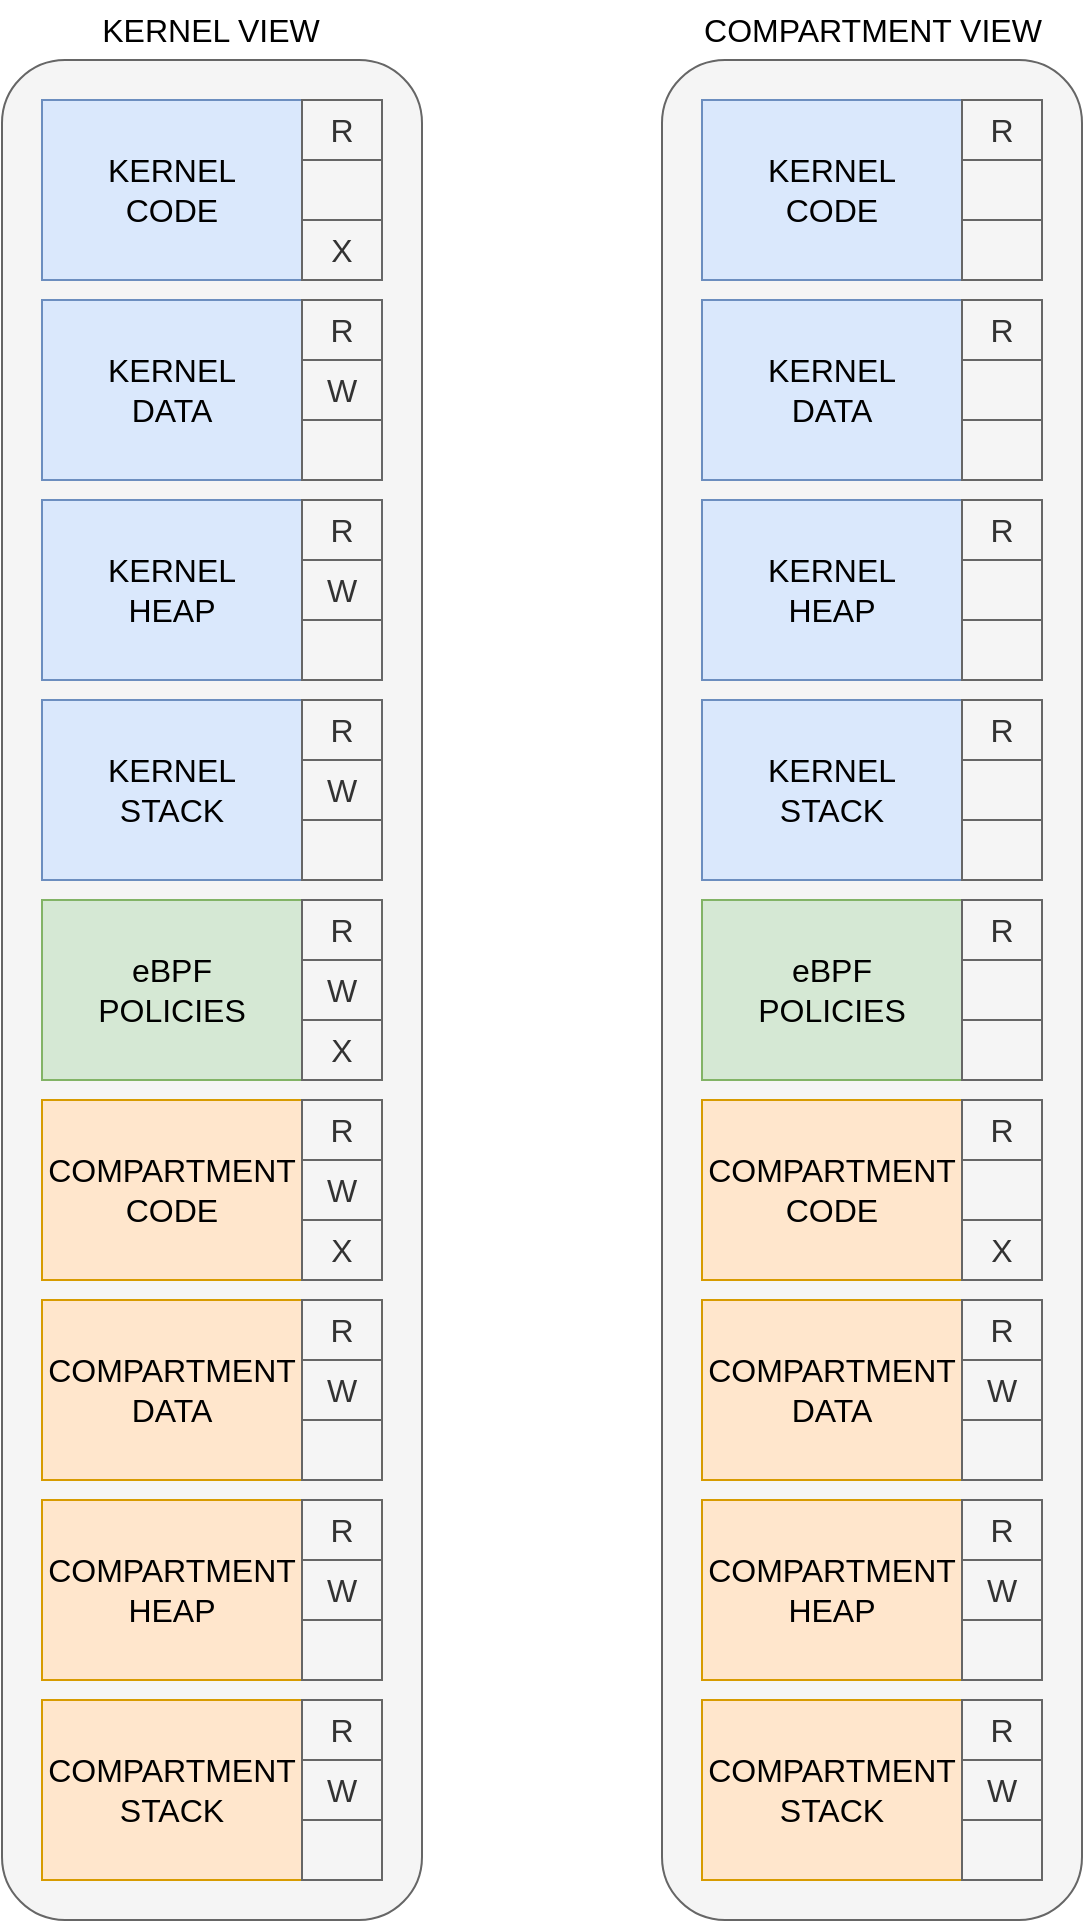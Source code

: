 <mxfile version="21.6.8" type="device">
  <diagram name="Page-1" id="WeBGcMQT987jbfOJuphy">
    <mxGraphModel dx="1591" dy="1467" grid="1" gridSize="10" guides="1" tooltips="1" connect="1" arrows="1" fold="1" page="1" pageScale="1" pageWidth="850" pageHeight="1100" math="0" shadow="0">
      <root>
        <mxCell id="0" />
        <mxCell id="1" parent="0" />
        <mxCell id="DPH_zajwrwpJy-JUCBTz-1" value="" style="rounded=1;whiteSpace=wrap;html=1;fontSize=16;fillColor=#f5f5f5;fontColor=#333333;strokeColor=#666666;" vertex="1" parent="1">
          <mxGeometry x="160" y="120" width="210" height="930" as="geometry" />
        </mxCell>
        <mxCell id="DPH_zajwrwpJy-JUCBTz-2" value="KERNEL&lt;br style=&quot;font-size: 16px;&quot;&gt;CODE" style="rounded=0;whiteSpace=wrap;html=1;fontSize=16;fillColor=#dae8fc;strokeColor=#6c8ebf;" vertex="1" parent="1">
          <mxGeometry x="180" y="140" width="130" height="90" as="geometry" />
        </mxCell>
        <mxCell id="DPH_zajwrwpJy-JUCBTz-3" value="R" style="rounded=0;whiteSpace=wrap;html=1;fontSize=16;fillColor=#f5f5f5;fontColor=#333333;strokeColor=#666666;" vertex="1" parent="1">
          <mxGeometry x="310" y="140" width="40" height="30" as="geometry" />
        </mxCell>
        <mxCell id="DPH_zajwrwpJy-JUCBTz-6" value="" style="rounded=0;whiteSpace=wrap;html=1;fontSize=16;fillColor=#f5f5f5;fontColor=#333333;strokeColor=#666666;" vertex="1" parent="1">
          <mxGeometry x="310" y="170" width="40" height="30" as="geometry" />
        </mxCell>
        <mxCell id="DPH_zajwrwpJy-JUCBTz-7" value="X" style="rounded=0;whiteSpace=wrap;html=1;fontSize=16;fillColor=#f5f5f5;fontColor=#333333;strokeColor=#666666;" vertex="1" parent="1">
          <mxGeometry x="310" y="200" width="40" height="30" as="geometry" />
        </mxCell>
        <mxCell id="DPH_zajwrwpJy-JUCBTz-8" value="KERNEL&lt;br style=&quot;font-size: 16px;&quot;&gt;DATA" style="rounded=0;whiteSpace=wrap;html=1;fontSize=16;fillColor=#dae8fc;strokeColor=#6c8ebf;" vertex="1" parent="1">
          <mxGeometry x="180" y="240" width="130" height="90" as="geometry" />
        </mxCell>
        <mxCell id="DPH_zajwrwpJy-JUCBTz-9" value="R" style="rounded=0;whiteSpace=wrap;html=1;fontSize=16;fillColor=#f5f5f5;fontColor=#333333;strokeColor=#666666;" vertex="1" parent="1">
          <mxGeometry x="310" y="240" width="40" height="30" as="geometry" />
        </mxCell>
        <mxCell id="DPH_zajwrwpJy-JUCBTz-10" value="W" style="rounded=0;whiteSpace=wrap;html=1;fontSize=16;fillColor=#f5f5f5;fontColor=#333333;strokeColor=#666666;" vertex="1" parent="1">
          <mxGeometry x="310" y="270" width="40" height="30" as="geometry" />
        </mxCell>
        <mxCell id="DPH_zajwrwpJy-JUCBTz-11" value="" style="rounded=0;whiteSpace=wrap;html=1;fontSize=16;fillColor=#f5f5f5;fontColor=#333333;strokeColor=#666666;" vertex="1" parent="1">
          <mxGeometry x="310" y="300" width="40" height="30" as="geometry" />
        </mxCell>
        <mxCell id="DPH_zajwrwpJy-JUCBTz-12" value="KERNEL&lt;br style=&quot;font-size: 16px;&quot;&gt;HEAP" style="rounded=0;whiteSpace=wrap;html=1;fontSize=16;fillColor=#dae8fc;strokeColor=#6c8ebf;" vertex="1" parent="1">
          <mxGeometry x="180" y="340" width="130" height="90" as="geometry" />
        </mxCell>
        <mxCell id="DPH_zajwrwpJy-JUCBTz-13" value="R" style="rounded=0;whiteSpace=wrap;html=1;fontSize=16;fillColor=#f5f5f5;fontColor=#333333;strokeColor=#666666;" vertex="1" parent="1">
          <mxGeometry x="310" y="340" width="40" height="30" as="geometry" />
        </mxCell>
        <mxCell id="DPH_zajwrwpJy-JUCBTz-14" value="W" style="rounded=0;whiteSpace=wrap;html=1;fontSize=16;fillColor=#f5f5f5;fontColor=#333333;strokeColor=#666666;" vertex="1" parent="1">
          <mxGeometry x="310" y="370" width="40" height="30" as="geometry" />
        </mxCell>
        <mxCell id="DPH_zajwrwpJy-JUCBTz-15" value="" style="rounded=0;whiteSpace=wrap;html=1;fontSize=16;fillColor=#f5f5f5;fontColor=#333333;strokeColor=#666666;" vertex="1" parent="1">
          <mxGeometry x="310" y="400" width="40" height="30" as="geometry" />
        </mxCell>
        <mxCell id="DPH_zajwrwpJy-JUCBTz-16" value="KERNEL&lt;br style=&quot;font-size: 16px;&quot;&gt;STACK" style="rounded=0;whiteSpace=wrap;html=1;fontSize=16;fillColor=#dae8fc;strokeColor=#6c8ebf;" vertex="1" parent="1">
          <mxGeometry x="180" y="440" width="130" height="90" as="geometry" />
        </mxCell>
        <mxCell id="DPH_zajwrwpJy-JUCBTz-17" value="R" style="rounded=0;whiteSpace=wrap;html=1;fontSize=16;fillColor=#f5f5f5;fontColor=#333333;strokeColor=#666666;" vertex="1" parent="1">
          <mxGeometry x="310" y="440" width="40" height="30" as="geometry" />
        </mxCell>
        <mxCell id="DPH_zajwrwpJy-JUCBTz-18" value="W" style="rounded=0;whiteSpace=wrap;html=1;fontSize=16;fillColor=#f5f5f5;fontColor=#333333;strokeColor=#666666;" vertex="1" parent="1">
          <mxGeometry x="310" y="470" width="40" height="30" as="geometry" />
        </mxCell>
        <mxCell id="DPH_zajwrwpJy-JUCBTz-19" value="" style="rounded=0;whiteSpace=wrap;html=1;fontSize=16;fillColor=#f5f5f5;fontColor=#333333;strokeColor=#666666;" vertex="1" parent="1">
          <mxGeometry x="310" y="500" width="40" height="30" as="geometry" />
        </mxCell>
        <mxCell id="DPH_zajwrwpJy-JUCBTz-24" value="COMPARTMENT&lt;br style=&quot;font-size: 16px;&quot;&gt;CODE" style="rounded=0;whiteSpace=wrap;html=1;fontSize=16;fillColor=#ffe6cc;strokeColor=#d79b00;" vertex="1" parent="1">
          <mxGeometry x="180" y="640" width="130" height="90" as="geometry" />
        </mxCell>
        <mxCell id="DPH_zajwrwpJy-JUCBTz-25" value="R" style="rounded=0;whiteSpace=wrap;html=1;fontSize=16;fillColor=#f5f5f5;fontColor=#333333;strokeColor=#666666;" vertex="1" parent="1">
          <mxGeometry x="310" y="640" width="40" height="30" as="geometry" />
        </mxCell>
        <mxCell id="DPH_zajwrwpJy-JUCBTz-26" value="W" style="rounded=0;whiteSpace=wrap;html=1;fontSize=16;fillColor=#f5f5f5;fontColor=#333333;strokeColor=#666666;" vertex="1" parent="1">
          <mxGeometry x="310" y="670" width="40" height="30" as="geometry" />
        </mxCell>
        <mxCell id="DPH_zajwrwpJy-JUCBTz-27" value="X" style="rounded=0;whiteSpace=wrap;html=1;fontSize=16;fillColor=#f5f5f5;fontColor=#333333;strokeColor=#666666;" vertex="1" parent="1">
          <mxGeometry x="310" y="700" width="40" height="30" as="geometry" />
        </mxCell>
        <mxCell id="DPH_zajwrwpJy-JUCBTz-28" value="COMPARTMENT&lt;br&gt;DATA" style="rounded=0;whiteSpace=wrap;html=1;fontSize=16;fillColor=#ffe6cc;strokeColor=#d79b00;" vertex="1" parent="1">
          <mxGeometry x="180" y="740" width="130" height="90" as="geometry" />
        </mxCell>
        <mxCell id="DPH_zajwrwpJy-JUCBTz-29" value="R" style="rounded=0;whiteSpace=wrap;html=1;fontSize=16;fillColor=#f5f5f5;fontColor=#333333;strokeColor=#666666;" vertex="1" parent="1">
          <mxGeometry x="310" y="740" width="40" height="30" as="geometry" />
        </mxCell>
        <mxCell id="DPH_zajwrwpJy-JUCBTz-30" value="W" style="rounded=0;whiteSpace=wrap;html=1;fontSize=16;fillColor=#f5f5f5;fontColor=#333333;strokeColor=#666666;" vertex="1" parent="1">
          <mxGeometry x="310" y="770" width="40" height="30" as="geometry" />
        </mxCell>
        <mxCell id="DPH_zajwrwpJy-JUCBTz-31" value="" style="rounded=0;whiteSpace=wrap;html=1;fontSize=16;fillColor=#f5f5f5;fontColor=#333333;strokeColor=#666666;" vertex="1" parent="1">
          <mxGeometry x="310" y="800" width="40" height="30" as="geometry" />
        </mxCell>
        <mxCell id="DPH_zajwrwpJy-JUCBTz-32" value="COMPARTMENT&lt;br style=&quot;font-size: 16px;&quot;&gt;HEAP" style="rounded=0;whiteSpace=wrap;html=1;fontSize=16;fillColor=#ffe6cc;strokeColor=#d79b00;" vertex="1" parent="1">
          <mxGeometry x="180" y="840" width="130" height="90" as="geometry" />
        </mxCell>
        <mxCell id="DPH_zajwrwpJy-JUCBTz-33" value="R" style="rounded=0;whiteSpace=wrap;html=1;fontSize=16;fillColor=#f5f5f5;fontColor=#333333;strokeColor=#666666;" vertex="1" parent="1">
          <mxGeometry x="310" y="840" width="40" height="30" as="geometry" />
        </mxCell>
        <mxCell id="DPH_zajwrwpJy-JUCBTz-34" value="W" style="rounded=0;whiteSpace=wrap;html=1;fontSize=16;fillColor=#f5f5f5;fontColor=#333333;strokeColor=#666666;" vertex="1" parent="1">
          <mxGeometry x="310" y="870" width="40" height="30" as="geometry" />
        </mxCell>
        <mxCell id="DPH_zajwrwpJy-JUCBTz-35" value="" style="rounded=0;whiteSpace=wrap;html=1;fontSize=16;fillColor=#f5f5f5;fontColor=#333333;strokeColor=#666666;" vertex="1" parent="1">
          <mxGeometry x="310" y="900" width="40" height="30" as="geometry" />
        </mxCell>
        <mxCell id="DPH_zajwrwpJy-JUCBTz-36" value="COMPARTMENT&lt;br style=&quot;font-size: 16px;&quot;&gt;STACK" style="rounded=0;whiteSpace=wrap;html=1;fontSize=16;fillColor=#ffe6cc;strokeColor=#d79b00;" vertex="1" parent="1">
          <mxGeometry x="180" y="940" width="130" height="90" as="geometry" />
        </mxCell>
        <mxCell id="DPH_zajwrwpJy-JUCBTz-37" value="R" style="rounded=0;whiteSpace=wrap;html=1;fontSize=16;fillColor=#f5f5f5;fontColor=#333333;strokeColor=#666666;" vertex="1" parent="1">
          <mxGeometry x="310" y="940" width="40" height="30" as="geometry" />
        </mxCell>
        <mxCell id="DPH_zajwrwpJy-JUCBTz-38" value="W" style="rounded=0;whiteSpace=wrap;html=1;fontSize=16;fillColor=#f5f5f5;fontColor=#333333;strokeColor=#666666;" vertex="1" parent="1">
          <mxGeometry x="310" y="970" width="40" height="30" as="geometry" />
        </mxCell>
        <mxCell id="DPH_zajwrwpJy-JUCBTz-39" value="" style="rounded=0;whiteSpace=wrap;html=1;fontSize=16;fillColor=#f5f5f5;fontColor=#333333;strokeColor=#666666;" vertex="1" parent="1">
          <mxGeometry x="310" y="1000" width="40" height="30" as="geometry" />
        </mxCell>
        <mxCell id="DPH_zajwrwpJy-JUCBTz-40" value="eBPF&lt;br&gt;POLICIES" style="rounded=0;whiteSpace=wrap;html=1;fontSize=16;fillColor=#d5e8d4;strokeColor=#82b366;" vertex="1" parent="1">
          <mxGeometry x="180" y="540" width="130" height="90" as="geometry" />
        </mxCell>
        <mxCell id="DPH_zajwrwpJy-JUCBTz-41" value="R" style="rounded=0;whiteSpace=wrap;html=1;fontSize=16;fillColor=#f5f5f5;fontColor=#333333;strokeColor=#666666;" vertex="1" parent="1">
          <mxGeometry x="310" y="540" width="40" height="30" as="geometry" />
        </mxCell>
        <mxCell id="DPH_zajwrwpJy-JUCBTz-42" value="W" style="rounded=0;whiteSpace=wrap;html=1;fontSize=16;fillColor=#f5f5f5;fontColor=#333333;strokeColor=#666666;" vertex="1" parent="1">
          <mxGeometry x="310" y="570" width="40" height="30" as="geometry" />
        </mxCell>
        <mxCell id="DPH_zajwrwpJy-JUCBTz-43" value="X" style="rounded=0;whiteSpace=wrap;html=1;fontSize=16;fillColor=#f5f5f5;fontColor=#333333;strokeColor=#666666;" vertex="1" parent="1">
          <mxGeometry x="310" y="600" width="40" height="30" as="geometry" />
        </mxCell>
        <mxCell id="DPH_zajwrwpJy-JUCBTz-44" value="" style="rounded=1;whiteSpace=wrap;html=1;fontSize=16;fillColor=#f5f5f5;fontColor=#333333;strokeColor=#666666;" vertex="1" parent="1">
          <mxGeometry x="490" y="120" width="210" height="930" as="geometry" />
        </mxCell>
        <mxCell id="DPH_zajwrwpJy-JUCBTz-45" value="KERNEL&lt;br style=&quot;font-size: 16px;&quot;&gt;CODE" style="rounded=0;whiteSpace=wrap;html=1;fontSize=16;fillColor=#dae8fc;strokeColor=#6c8ebf;" vertex="1" parent="1">
          <mxGeometry x="510" y="140" width="130" height="90" as="geometry" />
        </mxCell>
        <mxCell id="DPH_zajwrwpJy-JUCBTz-46" value="R" style="rounded=0;whiteSpace=wrap;html=1;fontSize=16;fillColor=#f5f5f5;fontColor=#333333;strokeColor=#666666;" vertex="1" parent="1">
          <mxGeometry x="640" y="140" width="40" height="30" as="geometry" />
        </mxCell>
        <mxCell id="DPH_zajwrwpJy-JUCBTz-47" value="" style="rounded=0;whiteSpace=wrap;html=1;fontSize=16;fillColor=#f5f5f5;fontColor=#333333;strokeColor=#666666;" vertex="1" parent="1">
          <mxGeometry x="640" y="170" width="40" height="30" as="geometry" />
        </mxCell>
        <mxCell id="DPH_zajwrwpJy-JUCBTz-48" value="" style="rounded=0;whiteSpace=wrap;html=1;fontSize=16;fillColor=#f5f5f5;fontColor=#333333;strokeColor=#666666;" vertex="1" parent="1">
          <mxGeometry x="640" y="200" width="40" height="30" as="geometry" />
        </mxCell>
        <mxCell id="DPH_zajwrwpJy-JUCBTz-49" value="KERNEL&lt;br style=&quot;font-size: 16px;&quot;&gt;DATA" style="rounded=0;whiteSpace=wrap;html=1;fontSize=16;fillColor=#dae8fc;strokeColor=#6c8ebf;" vertex="1" parent="1">
          <mxGeometry x="510" y="240" width="130" height="90" as="geometry" />
        </mxCell>
        <mxCell id="DPH_zajwrwpJy-JUCBTz-50" value="R" style="rounded=0;whiteSpace=wrap;html=1;fontSize=16;fillColor=#f5f5f5;fontColor=#333333;strokeColor=#666666;" vertex="1" parent="1">
          <mxGeometry x="640" y="240" width="40" height="30" as="geometry" />
        </mxCell>
        <mxCell id="DPH_zajwrwpJy-JUCBTz-51" value="" style="rounded=0;whiteSpace=wrap;html=1;fontSize=16;fillColor=#f5f5f5;fontColor=#333333;strokeColor=#666666;" vertex="1" parent="1">
          <mxGeometry x="640" y="270" width="40" height="30" as="geometry" />
        </mxCell>
        <mxCell id="DPH_zajwrwpJy-JUCBTz-52" value="" style="rounded=0;whiteSpace=wrap;html=1;fontSize=16;fillColor=#f5f5f5;fontColor=#333333;strokeColor=#666666;" vertex="1" parent="1">
          <mxGeometry x="640" y="300" width="40" height="30" as="geometry" />
        </mxCell>
        <mxCell id="DPH_zajwrwpJy-JUCBTz-53" value="KERNEL&lt;br style=&quot;font-size: 16px;&quot;&gt;HEAP" style="rounded=0;whiteSpace=wrap;html=1;fontSize=16;fillColor=#dae8fc;strokeColor=#6c8ebf;" vertex="1" parent="1">
          <mxGeometry x="510" y="340" width="130" height="90" as="geometry" />
        </mxCell>
        <mxCell id="DPH_zajwrwpJy-JUCBTz-54" value="R" style="rounded=0;whiteSpace=wrap;html=1;fontSize=16;fillColor=#f5f5f5;fontColor=#333333;strokeColor=#666666;" vertex="1" parent="1">
          <mxGeometry x="640" y="340" width="40" height="30" as="geometry" />
        </mxCell>
        <mxCell id="DPH_zajwrwpJy-JUCBTz-55" value="" style="rounded=0;whiteSpace=wrap;html=1;fontSize=16;fillColor=#f5f5f5;fontColor=#333333;strokeColor=#666666;" vertex="1" parent="1">
          <mxGeometry x="640" y="370" width="40" height="30" as="geometry" />
        </mxCell>
        <mxCell id="DPH_zajwrwpJy-JUCBTz-56" value="" style="rounded=0;whiteSpace=wrap;html=1;fontSize=16;fillColor=#f5f5f5;fontColor=#333333;strokeColor=#666666;" vertex="1" parent="1">
          <mxGeometry x="640" y="400" width="40" height="30" as="geometry" />
        </mxCell>
        <mxCell id="DPH_zajwrwpJy-JUCBTz-57" value="KERNEL&lt;br style=&quot;font-size: 16px;&quot;&gt;STACK" style="rounded=0;whiteSpace=wrap;html=1;fontSize=16;fillColor=#dae8fc;strokeColor=#6c8ebf;" vertex="1" parent="1">
          <mxGeometry x="510" y="440" width="130" height="90" as="geometry" />
        </mxCell>
        <mxCell id="DPH_zajwrwpJy-JUCBTz-58" value="R" style="rounded=0;whiteSpace=wrap;html=1;fontSize=16;fillColor=#f5f5f5;fontColor=#333333;strokeColor=#666666;" vertex="1" parent="1">
          <mxGeometry x="640" y="440" width="40" height="30" as="geometry" />
        </mxCell>
        <mxCell id="DPH_zajwrwpJy-JUCBTz-59" value="" style="rounded=0;whiteSpace=wrap;html=1;fontSize=16;fillColor=#f5f5f5;fontColor=#333333;strokeColor=#666666;" vertex="1" parent="1">
          <mxGeometry x="640" y="470" width="40" height="30" as="geometry" />
        </mxCell>
        <mxCell id="DPH_zajwrwpJy-JUCBTz-60" value="" style="rounded=0;whiteSpace=wrap;html=1;fontSize=16;fillColor=#f5f5f5;fontColor=#333333;strokeColor=#666666;" vertex="1" parent="1">
          <mxGeometry x="640" y="500" width="40" height="30" as="geometry" />
        </mxCell>
        <mxCell id="DPH_zajwrwpJy-JUCBTz-61" value="COMPARTMENT&lt;br style=&quot;font-size: 16px;&quot;&gt;CODE" style="rounded=0;whiteSpace=wrap;html=1;fontSize=16;fillColor=#ffe6cc;strokeColor=#d79b00;" vertex="1" parent="1">
          <mxGeometry x="510" y="640" width="130" height="90" as="geometry" />
        </mxCell>
        <mxCell id="DPH_zajwrwpJy-JUCBTz-62" value="R" style="rounded=0;whiteSpace=wrap;html=1;fontSize=16;fillColor=#f5f5f5;fontColor=#333333;strokeColor=#666666;" vertex="1" parent="1">
          <mxGeometry x="640" y="640" width="40" height="30" as="geometry" />
        </mxCell>
        <mxCell id="DPH_zajwrwpJy-JUCBTz-63" value="" style="rounded=0;whiteSpace=wrap;html=1;fontSize=16;fillColor=#f5f5f5;fontColor=#333333;strokeColor=#666666;" vertex="1" parent="1">
          <mxGeometry x="640" y="670" width="40" height="30" as="geometry" />
        </mxCell>
        <mxCell id="DPH_zajwrwpJy-JUCBTz-64" value="X" style="rounded=0;whiteSpace=wrap;html=1;fontSize=16;fillColor=#f5f5f5;fontColor=#333333;strokeColor=#666666;" vertex="1" parent="1">
          <mxGeometry x="640" y="700" width="40" height="30" as="geometry" />
        </mxCell>
        <mxCell id="DPH_zajwrwpJy-JUCBTz-65" value="COMPARTMENT&lt;br style=&quot;font-size: 16px;&quot;&gt;DATA" style="rounded=0;whiteSpace=wrap;html=1;fontSize=16;fillColor=#ffe6cc;strokeColor=#d79b00;" vertex="1" parent="1">
          <mxGeometry x="510" y="740" width="130" height="90" as="geometry" />
        </mxCell>
        <mxCell id="DPH_zajwrwpJy-JUCBTz-66" value="R" style="rounded=0;whiteSpace=wrap;html=1;fontSize=16;fillColor=#f5f5f5;fontColor=#333333;strokeColor=#666666;" vertex="1" parent="1">
          <mxGeometry x="640" y="740" width="40" height="30" as="geometry" />
        </mxCell>
        <mxCell id="DPH_zajwrwpJy-JUCBTz-67" value="W" style="rounded=0;whiteSpace=wrap;html=1;fontSize=16;fillColor=#f5f5f5;fontColor=#333333;strokeColor=#666666;" vertex="1" parent="1">
          <mxGeometry x="640" y="770" width="40" height="30" as="geometry" />
        </mxCell>
        <mxCell id="DPH_zajwrwpJy-JUCBTz-68" value="" style="rounded=0;whiteSpace=wrap;html=1;fontSize=16;fillColor=#f5f5f5;fontColor=#333333;strokeColor=#666666;" vertex="1" parent="1">
          <mxGeometry x="640" y="800" width="40" height="30" as="geometry" />
        </mxCell>
        <mxCell id="DPH_zajwrwpJy-JUCBTz-69" value="COMPARTMENT&lt;br style=&quot;font-size: 16px;&quot;&gt;HEAP" style="rounded=0;whiteSpace=wrap;html=1;fontSize=16;fillColor=#ffe6cc;strokeColor=#d79b00;" vertex="1" parent="1">
          <mxGeometry x="510" y="840" width="130" height="90" as="geometry" />
        </mxCell>
        <mxCell id="DPH_zajwrwpJy-JUCBTz-70" value="R" style="rounded=0;whiteSpace=wrap;html=1;fontSize=16;fillColor=#f5f5f5;fontColor=#333333;strokeColor=#666666;" vertex="1" parent="1">
          <mxGeometry x="640" y="840" width="40" height="30" as="geometry" />
        </mxCell>
        <mxCell id="DPH_zajwrwpJy-JUCBTz-71" value="W" style="rounded=0;whiteSpace=wrap;html=1;fontSize=16;fillColor=#f5f5f5;fontColor=#333333;strokeColor=#666666;" vertex="1" parent="1">
          <mxGeometry x="640" y="870" width="40" height="30" as="geometry" />
        </mxCell>
        <mxCell id="DPH_zajwrwpJy-JUCBTz-72" value="" style="rounded=0;whiteSpace=wrap;html=1;fontSize=16;fillColor=#f5f5f5;fontColor=#333333;strokeColor=#666666;" vertex="1" parent="1">
          <mxGeometry x="640" y="900" width="40" height="30" as="geometry" />
        </mxCell>
        <mxCell id="DPH_zajwrwpJy-JUCBTz-73" value="COMPARTMENT&lt;br style=&quot;font-size: 16px;&quot;&gt;STACK" style="rounded=0;whiteSpace=wrap;html=1;fontSize=16;fillColor=#ffe6cc;strokeColor=#d79b00;" vertex="1" parent="1">
          <mxGeometry x="510" y="940" width="130" height="90" as="geometry" />
        </mxCell>
        <mxCell id="DPH_zajwrwpJy-JUCBTz-74" value="R" style="rounded=0;whiteSpace=wrap;html=1;fontSize=16;fillColor=#f5f5f5;fontColor=#333333;strokeColor=#666666;" vertex="1" parent="1">
          <mxGeometry x="640" y="940" width="40" height="30" as="geometry" />
        </mxCell>
        <mxCell id="DPH_zajwrwpJy-JUCBTz-75" value="W" style="rounded=0;whiteSpace=wrap;html=1;fontSize=16;fillColor=#f5f5f5;fontColor=#333333;strokeColor=#666666;" vertex="1" parent="1">
          <mxGeometry x="640" y="970" width="40" height="30" as="geometry" />
        </mxCell>
        <mxCell id="DPH_zajwrwpJy-JUCBTz-76" value="" style="rounded=0;whiteSpace=wrap;html=1;fontSize=16;fillColor=#f5f5f5;fontColor=#333333;strokeColor=#666666;" vertex="1" parent="1">
          <mxGeometry x="640" y="1000" width="40" height="30" as="geometry" />
        </mxCell>
        <mxCell id="DPH_zajwrwpJy-JUCBTz-77" value="eBPF&lt;br&gt;POLICIES" style="rounded=0;whiteSpace=wrap;html=1;fontSize=16;fillColor=#d5e8d4;strokeColor=#82b366;" vertex="1" parent="1">
          <mxGeometry x="510" y="540" width="130" height="90" as="geometry" />
        </mxCell>
        <mxCell id="DPH_zajwrwpJy-JUCBTz-78" value="R" style="rounded=0;whiteSpace=wrap;html=1;fontSize=16;fillColor=#f5f5f5;fontColor=#333333;strokeColor=#666666;" vertex="1" parent="1">
          <mxGeometry x="640" y="540" width="40" height="30" as="geometry" />
        </mxCell>
        <mxCell id="DPH_zajwrwpJy-JUCBTz-79" value="" style="rounded=0;whiteSpace=wrap;html=1;fontSize=16;fillColor=#f5f5f5;fontColor=#333333;strokeColor=#666666;" vertex="1" parent="1">
          <mxGeometry x="640" y="570" width="40" height="30" as="geometry" />
        </mxCell>
        <mxCell id="DPH_zajwrwpJy-JUCBTz-80" value="" style="rounded=0;whiteSpace=wrap;html=1;fontSize=16;fillColor=#f5f5f5;fontColor=#333333;strokeColor=#666666;" vertex="1" parent="1">
          <mxGeometry x="640" y="600" width="40" height="30" as="geometry" />
        </mxCell>
        <mxCell id="DPH_zajwrwpJy-JUCBTz-81" value="KERNEL VIEW" style="text;html=1;strokeColor=none;fillColor=none;align=center;verticalAlign=middle;whiteSpace=wrap;rounded=0;fontSize=16;" vertex="1" parent="1">
          <mxGeometry x="177.5" y="90" width="172.5" height="30" as="geometry" />
        </mxCell>
        <mxCell id="DPH_zajwrwpJy-JUCBTz-82" value="COMPARTMENT VIEW" style="text;html=1;strokeColor=none;fillColor=none;align=center;verticalAlign=middle;whiteSpace=wrap;rounded=0;fontSize=16;" vertex="1" parent="1">
          <mxGeometry x="498.75" y="90" width="192.5" height="30" as="geometry" />
        </mxCell>
      </root>
    </mxGraphModel>
  </diagram>
</mxfile>
